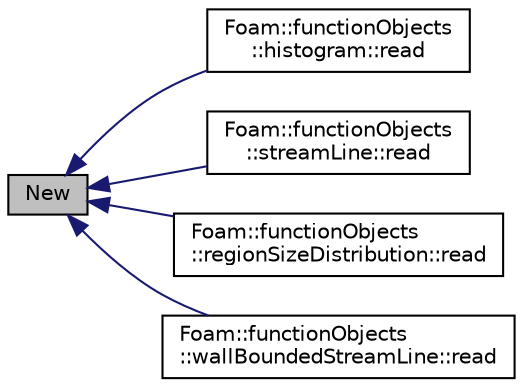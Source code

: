 digraph "New"
{
  bgcolor="transparent";
  edge [fontname="Helvetica",fontsize="10",labelfontname="Helvetica",labelfontsize="10"];
  node [fontname="Helvetica",fontsize="10",shape=record];
  rankdir="LR";
  Node1 [label="New",height=0.2,width=0.4,color="black", fillcolor="grey75", style="filled", fontcolor="black"];
  Node1 -> Node2 [dir="back",color="midnightblue",fontsize="10",style="solid",fontname="Helvetica"];
  Node2 [label="Foam::functionObjects\l::histogram::read",height=0.2,width=0.4,color="black",URL="$a01030.html#afac0600fef97b05534a595ce00b272ed",tooltip="Read the histogram data. "];
  Node1 -> Node3 [dir="back",color="midnightblue",fontsize="10",style="solid",fontname="Helvetica"];
  Node3 [label="Foam::functionObjects\l::streamLine::read",height=0.2,width=0.4,color="black",URL="$a02542.html#afac0600fef97b05534a595ce00b272ed",tooltip="Read the field average data. "];
  Node1 -> Node4 [dir="back",color="midnightblue",fontsize="10",style="solid",fontname="Helvetica"];
  Node4 [label="Foam::functionObjects\l::regionSizeDistribution::read",height=0.2,width=0.4,color="black",URL="$a02203.html#afac0600fef97b05534a595ce00b272ed",tooltip="Read the regionSizeDistribution data. "];
  Node1 -> Node5 [dir="back",color="midnightblue",fontsize="10",style="solid",fontname="Helvetica"];
  Node5 [label="Foam::functionObjects\l::wallBoundedStreamLine::read",height=0.2,width=0.4,color="black",URL="$a02943.html#afac0600fef97b05534a595ce00b272ed",tooltip="Read the field average data. "];
}
